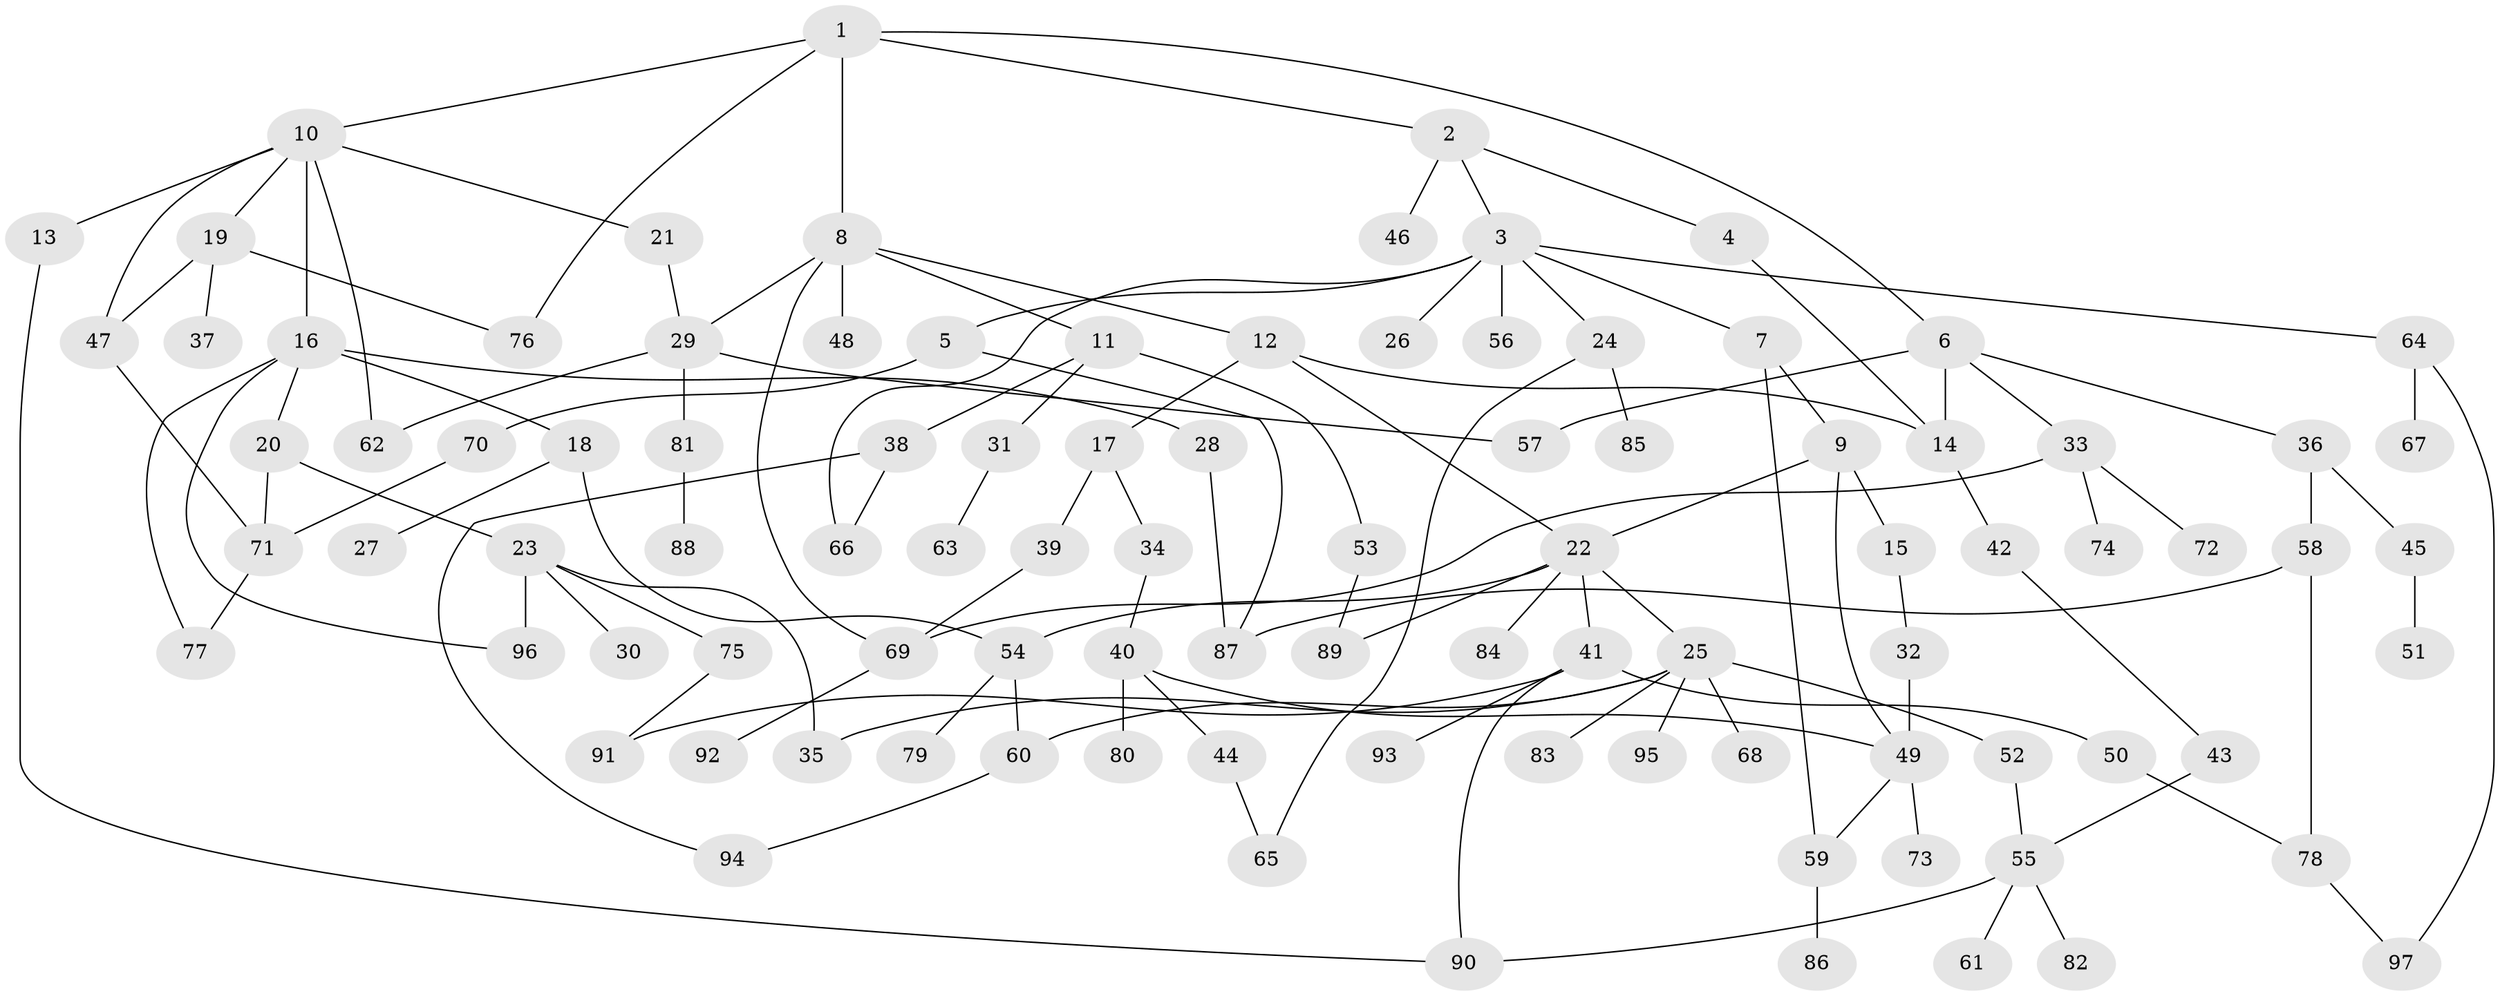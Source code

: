 // Generated by graph-tools (version 1.1) at 2025/10/02/27/25 16:10:54]
// undirected, 97 vertices, 128 edges
graph export_dot {
graph [start="1"]
  node [color=gray90,style=filled];
  1;
  2;
  3;
  4;
  5;
  6;
  7;
  8;
  9;
  10;
  11;
  12;
  13;
  14;
  15;
  16;
  17;
  18;
  19;
  20;
  21;
  22;
  23;
  24;
  25;
  26;
  27;
  28;
  29;
  30;
  31;
  32;
  33;
  34;
  35;
  36;
  37;
  38;
  39;
  40;
  41;
  42;
  43;
  44;
  45;
  46;
  47;
  48;
  49;
  50;
  51;
  52;
  53;
  54;
  55;
  56;
  57;
  58;
  59;
  60;
  61;
  62;
  63;
  64;
  65;
  66;
  67;
  68;
  69;
  70;
  71;
  72;
  73;
  74;
  75;
  76;
  77;
  78;
  79;
  80;
  81;
  82;
  83;
  84;
  85;
  86;
  87;
  88;
  89;
  90;
  91;
  92;
  93;
  94;
  95;
  96;
  97;
  1 -- 2;
  1 -- 6;
  1 -- 8;
  1 -- 10;
  1 -- 76;
  2 -- 3;
  2 -- 4;
  2 -- 46;
  3 -- 5;
  3 -- 7;
  3 -- 24;
  3 -- 26;
  3 -- 56;
  3 -- 64;
  3 -- 66;
  4 -- 14;
  5 -- 70;
  5 -- 87;
  6 -- 33;
  6 -- 36;
  6 -- 57;
  6 -- 14;
  7 -- 9;
  7 -- 59;
  8 -- 11;
  8 -- 12;
  8 -- 48;
  8 -- 69;
  8 -- 29;
  9 -- 15;
  9 -- 22;
  9 -- 49;
  10 -- 13;
  10 -- 16;
  10 -- 19;
  10 -- 21;
  10 -- 47;
  10 -- 62;
  11 -- 31;
  11 -- 38;
  11 -- 53;
  12 -- 14;
  12 -- 17;
  12 -- 22;
  13 -- 90;
  14 -- 42;
  15 -- 32;
  16 -- 18;
  16 -- 20;
  16 -- 28;
  16 -- 77;
  16 -- 96;
  17 -- 34;
  17 -- 39;
  18 -- 27;
  18 -- 54;
  19 -- 37;
  19 -- 47;
  19 -- 76;
  20 -- 23;
  20 -- 71;
  21 -- 29;
  22 -- 25;
  22 -- 41;
  22 -- 84;
  22 -- 89;
  22 -- 54;
  23 -- 30;
  23 -- 75;
  23 -- 35;
  23 -- 96;
  24 -- 85;
  24 -- 65;
  25 -- 35;
  25 -- 52;
  25 -- 68;
  25 -- 83;
  25 -- 95;
  25 -- 60;
  28 -- 87;
  29 -- 57;
  29 -- 81;
  29 -- 62;
  31 -- 63;
  32 -- 49;
  33 -- 72;
  33 -- 74;
  33 -- 69;
  34 -- 40;
  36 -- 45;
  36 -- 58;
  38 -- 66;
  38 -- 94;
  39 -- 69;
  40 -- 44;
  40 -- 80;
  40 -- 49;
  41 -- 50;
  41 -- 91;
  41 -- 93;
  41 -- 90;
  42 -- 43;
  43 -- 55;
  44 -- 65;
  45 -- 51;
  47 -- 71;
  49 -- 73;
  49 -- 59;
  50 -- 78;
  52 -- 55;
  53 -- 89;
  54 -- 60;
  54 -- 79;
  55 -- 61;
  55 -- 82;
  55 -- 90;
  58 -- 78;
  58 -- 87;
  59 -- 86;
  60 -- 94;
  64 -- 67;
  64 -- 97;
  69 -- 92;
  70 -- 71;
  71 -- 77;
  75 -- 91;
  78 -- 97;
  81 -- 88;
}
